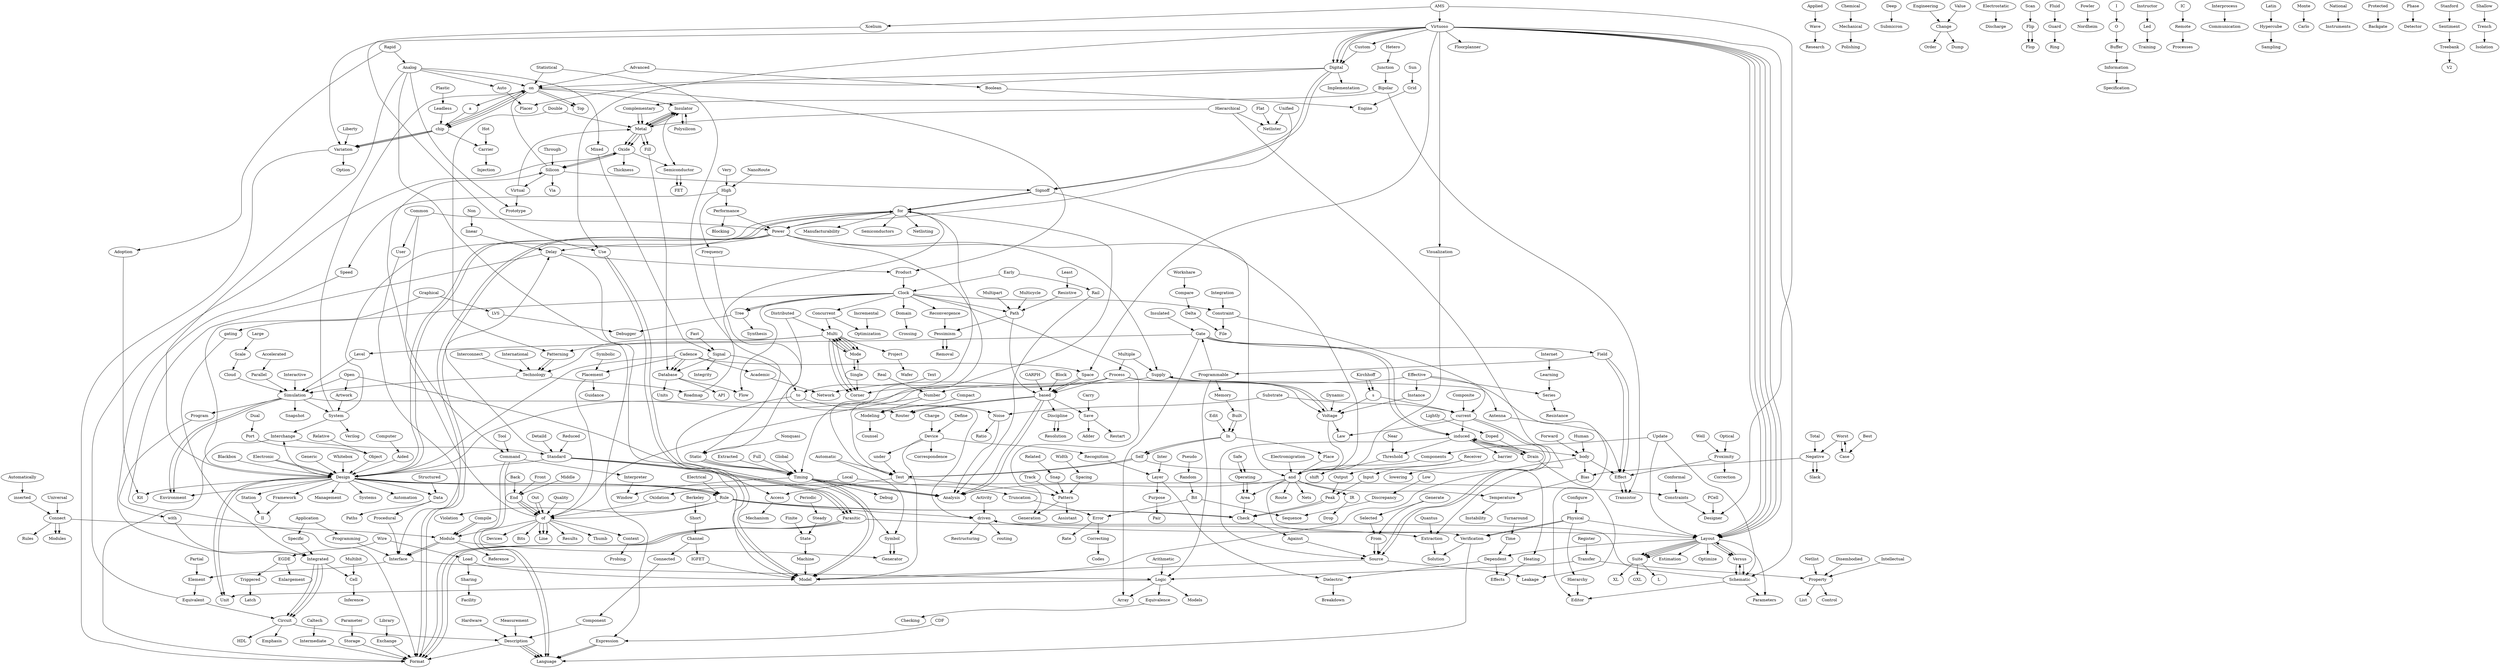 digraph test {
	ratio="fill";
	ANALOG [label="Analog"];
	AUTO [label="Auto"];
	PLACER [label="Placer"];
	ADVANCED [label="Advanced"];
	BOOLEAN [label="Boolean"];
	ENGINE [label="Engine"];
	ACTIVITY [label="Activity"];
	DRIVEN [label="driven"];
	RESTRUCTURING [label="Restructuring"];
	ON [label="on"];
	CHIP [label="chip"];
	VARIATION [label="Variation"];
	DESIGN [label="Design"];
	ENVIRONMENT [label="Environment"];
	EXPRESSION [label="Expression"];
	LANGUAGE [label="Language"];
	AUTOMATICALLY [label="Automatically"];
	INSERTED [label="inserted"];
	CONNECT [label="Connect"];
	MODULE [label="Module"];
	MIXED [label="Mixed"];
	SIGNAL [label="Signal"];
	AMS [label="AMS"];
	DESIGNER [label="Designer"];
	TOP [label="Top"];
	ACCELERATED [label="Accelerated"];
	PARALLEL [label="Parallel"];
	SIMULATION [label="Simulation"];
	AUTOMATIC [label="Automatic"];
	TEST [label="Test"];
	PATTERN [label="Pattern"];
	GENERATION [label="Generation"];
	VIRTUOSO [label="Virtuoso"];
	USE [label="Use"];
	MODEL [label="Model"];
	APPLIED [label="Applied"];
	WAVE [label="Wave"];
	RESEARCH [label="Research"];
	XCELIUM [label="Xcelium"];
	APPLICATION [label="Application"];
	PROGRAMMING [label="Programming"];
	INTERFACE [label="Interface"];
	ARITHMETIC [label="Arithmetic"];
	LOGIC [label="Logic"];
	UNIT [label="Unit"];
	SPECIFIC [label="Specific"];
	INTEGRATED [label="Integrated"];
	CIRCUIT [label="Circuit"];
	SYMBOL [label="Symbol"];
	GENERATOR [label="Generator"];
	BEST [label="Best"];
	CASE [label="Case"];
	WORST [label="Worst"];
	BLOCK [label="Block"];
	BASED [label="based"];
	DISCIPLINE [label="Discipline"];
	RESOLUTION [label="Resolution"];
	BLACKBOX [label="Blackbox"];
	BACK [label="Back"];
	END [label="End"];
	OF [label="of"];
	LINE [label="Line"];
	BIT [label="Bit"];
	ERROR [label="Error"];
	RATE [label="Rate"];
	BIPOLAR [label="Bipolar"];
	COMPLEMENTARY [label="Complementary"];
	METAL [label="Metal"];
	OXIDE [label="Oxide"];
	SILICON [label="Silicon"];
	BERKELEY [label="Berkeley"];
	SHORT [label="Short"];
	CHANNEL [label="Channel"];
	IGFET [label="IGFET"];
	BUILT [label="Built"];
	IN [label="In"];
	SELF [label="Self"];
	COMPUTER [label="Computer"];
	AIDED [label="Aided"];
	CADENCE [label="Cadence"];
	ACADEMIC [label="Academic"];
	NETWORK [label="Network"];
	CHECK [label="Check"];
	AGAINST [label="Against"];
	SOURCE [label="Source"];
	CONNECTED [label="Connected"];
	COMPONENT [label="Component"];
	CONFORMAL [label="Conformal"];
	CONSTRAINTS [label="Constraints"];
	CLOCK [label="Clock"];
	CONSTRAINT [label="Constraint"];
	FILE [label="File"];
	COMMON [label="Common"];
	COMMAND [label="Command"];
	CONCURRENT [label="Concurrent"];
	OPTIMIZATION [label="Optimization"];
	COMPOSITE [label="Composite"];
	CURRENT [label="current"];
	DOMAIN [label="Domain"];
	CROSSING [label="Crossing"];
	DESCRIPTION [label="Description"];
	FORMAT [label="Format"];
	CHARGE [label="Charge"];
	DEVICE [label="Device"];
	DATABASE [label="Database"];
	API [label="API"];
	SYSTEMS [label="Systems"];
	CALTECH [label="Caltech"];
	INTERMEDIATE [label="Intermediate"];
	CDF [label="CDF"];
	GATING [label="gating"];
	CELL [label="Cell"];
	INTERPRETER [label="Interpreter"];
	WINDOW [label="Window"];
	COMPILE [label="Compile"];
	MULTI [label="Multi"];
	MODE [label="Mode"];
	CORNER [label="Corner"];
	CHEMICAL [label="Chemical"];
	MECHANICAL [label="Mechanical"];
	POLISHING [label="Polishing"];
	POWER [label="Power"];
	PLACEMENT [label="Placement"];
	GUIDANCE [label="Guidance"];
	COMPACT [label="Compact"];
	MODELING [label="Modeling"];
	COUNSEL [label="Counsel"];
	CONFIGURE [label="Configure"];
	PHYSICAL [label="Physical"];
	HIERARCHY [label="Hierarchy"];
	PATH [label="Path"];
	PESSIMISM [label="Pessimism"];
	REMOVAL [label="Removal"];
	MODULES [label="Modules"];
	RULES [label="Rules"];
	RECONVERGENCE [label="Reconvergence"];
	CARRY [label="Carry"];
	SAVE [label="Save"];
	ADDER [label="Adder"];
	SPACE [label="Space"];
	ROUTER [label="Router"];
	TREE [label="Tree"];
	DEBUGGER [label="Debugger"];
	SYNTHESIS [label="Synthesis"];
	USER [label="User"];
	UNITS [label="Units"];
	DEFINE [label="Define"];
	CORRESPONDENCE [label="Correspondence"];
	FRAMEWORK [label="Framework"];
	II [label="II"];
	FOR [label="for"];
	MANUFACTURABILITY [label="Manufacturability"];
	DRAIN [label="Drain"];
	INDUCED [label="induced"];
	BARRIER [label="barrier"];
	LOWERING [label="lowering"];
	THRESHOLD [label="Threshold"];
	SHIFT [label="shift"];
	DISTRIBUTED [label="Distributed"];
	DOUBLE [label="Double"];
	INSULATOR [label="Insulator"];
	DIGITAL [label="Digital"];
	DUAL [label="Dual"];
	PORT [label="Port"];
	OBJECT [label="Object"];
	DISEMBODIED [label="Disembodied"];
	PROPERTY [label="Property"];
	LIST [label="List"];
	DATA [label="Data"];
	PROCEDURAL [label="Procedural"];
	PATTERNING [label="Patterning"];
	TECHNOLOGY [label="Technology"];
	RULE [label="Rule"];
	RECOGNITION [label="Recognition"];
	LAYER [label="Layer"];
	VIOLATION [label="Violation"];
	DETAILD [label="Detaild"];
	STANDARD [label="Standard"];
	PARASITIC [label="Parasitic"];
	DEEP [label="Deep"];
	SUBMICRON [label="Submicron"];
	STATIC [label="Static"];
	TIMING [label="Timing"];
	ANALYSIS [label="Analysis"];
	UNDER [label="under"];
	DYNAMIC [label="Dynamic"];
	VOLTAGE [label="Voltage"];
	SUPPLY [label="Supply"];
	CORRECTING [label="Correcting"];
	CODES [label="Codes"];
	EARLY [label="Early"];
	FLOW [label="Flow"];
	ENGINEERING [label="Engineering"];
	CHANGE [label="Change"];
	ORDER [label="Order"];
	EFFECTIVE [label="Effective"];
	ELECTRONIC [label="Electronic"];
	AUTOMATION [label="Automation"];
	INTERCHANGE [label="Interchange"];
	ELECTROMIGRATION [label="Electromigration"];
	EDIT [label="Edit"];
	PLACE [label="Place"];
	INSTANCE [label="Instance"];
	AND [label="and"];
	IR [label="IR"];
	DROP [label="Drop"];
	NUMBER [label="Number"];
	BITS [label="Bits"];
	EQUIVALENT [label="Equivalent"];
	THICKNESS [label="Thickness"];
	RAIL [label="Rail"];
	ELECTRICAL [label="Electrical"];
	ELECTROSTATIC [label="Electrostatic"];
	DISCHARGE [label="Discharge"];
	SERIES [label="Series"];
	RESISTANCE [label="Resistance"];
	EGDE [label="EGDE"];
	TRIGGERED [label="Triggered"];
	LATCH [label="Latch"];
	EXTRACTED [label="Extracted"];
	FIELD [label="Field"];
	EFFECT [label="Effect"];
	TRANSISTOR [label="Transistor"];
	FORWARD [label="Forward"];
	BODY [label="body"];
	BIAS [label="Bias"];
	FRONT [label="Front"];
	FLIP [label="Flip"];
	FLOP [label="Flop"];
	FLUID [label="Fluid"];
	GUARD [label="Guard"];
	RING [label="Ring"];
	FOWLER [label="Fowler"];
	NORDHEIM [label="Nordheim"];
	FLAT [label="Flat"];
	NETLISTER [label="Netlister"];
	PROGRAMMABLE [label="Programmable"];
	GATE [label="Gate"];
	ARRAY [label="Array"];
	FAST [label="Fast"];
	FINITE [label="Finite"];
	STATE [label="State"];
	MACHINE [label="Machine"];
	FULL [label="Full"];
	GARPH [label="GARPH"];
	GENERIC [label="Generic"];
	MANAGEMENT [label="Management"];
	GRAPHICAL [label="Graphical"];
	STATION [label="Station"];
	GENERATE [label="Generate"];
	FROM [label="From"];
	LEAKAGE [label="Leakage"];
	LVS [label="LVS"];
	LEVEL [label="Level"];
	SELECTED [label="Selected"];
	GLOBAL [label="Global"];
	DEBUG [label="Debug"];
	HETERO [label="Hetero"];
	JUNCTION [label="Junction"];
	HUMAN [label="Human"];
	HOT [label="Hot"];
	CARRIER [label="Carrier"];
	INJECTION [label="Injection"];
	HARDWARE [label="Hardware"];
	EDITOR [label="Editor"];
	HIERARCHICAL [label="Hierarchical"];
	FILL [label="Fill"];
	HIGH [label="High"];
	PERFORMANCE [label="Performance"];
	BLOCKING [label="Blocking"];
	EXTRACTION [label="Extraction"];
	I [label="I"];
	O [label="O"];
	BUFFER [label="Buffer"];
	INFORMATION [label="Information"];
	SPECIFICATION [label="Specification"];
	INTERNET [label="Internet"];
	LEARNING [label="Learning"];
	INSTRUCTOR [label="Instructor"];
	LED [label="Led"];
	TRAINING [label="Training"];
	INTEGRATION [label="Integration"];
	INTERCONNECT [label="Interconnect"];
	IC [label="IC"];
	REMOTE [label="Remote"];
	PROCESSES [label="Processes"];
	INTERNATIONAL [label="International"];
	ROADMAP [label="Roadmap"];
	SEMICONDUCTORS [label="Semiconductors"];
	ELEMENT [label="Element"];
	INSULATED [label="Insulated"];
	INTER [label="Inter"];
	DIELECTRIC [label="Dielectric"];
	MODELS [label="Models"];
	INTERPROCESS [label="Interprocess"];
	COMMUNICATION [label="Communication"];
	INCREMENTAL [label="Incremental"];
	INTERACTIVE [label="Interactive"];
	INTELLECTUAL [label="Intellectual"];
	KIRCHHOFF [label="Kirchhoff"];
	S [label="s"];
	LAW [label="Law"];
	LIGHTLY [label="Lightly"];
	DOPED [label="Doped"];
	LAYOUT [label="Layout"];
	DEPENDENT [label="Dependent"];
	EFFECTS [label="Effects"];
	LOW [label="Low"];
	DISCREPANCY [label="Discrepancy"];
	SEQUENCE [label="Sequence"];
	EQUIVALENCE [label="Equivalence"];
	CHECKING [label="Checking"];
	LIBRARY [label="Library"];
	EXCHANGE [label="Exchange"];
	LATIN [label="Latin"];
	HYPERCUBE [label="Hypercube"];
	SAMPLING [label="Sampling"];
	LOCAL [label="Local"];
	OXIDATION [label="Oxidation"];
	PURPOSE [label="Purpose"];
	PAIR [label="Pair"];
	LEAST [label="Least"];
	RESISTIVE [label="Resistive"];
	LARGE [label="Large"];
	SCALE [label="Scale"];
	CLOUD [label="Cloud"];
	LOAD [label="Load"];
	SHARING [label="Sharing"];
	FACILITY [label="Facility"];
	TRUNCATION [label="Truncation"];
	LIBERTY [label="Liberty"];
	VERSUS [label="Versus"];
	SCHEMATIC [label="Schematic"];
	MULTIBIT [label="Multibit"];
	INFERENCE [label="Inference"];
	MONTE [label="Monte"];
	CARLO [label="Carlo"];
	MULTICYCLE [label="Multicycle"];
	SEMICONDUCTOR [label="Semiconductor"];
	FET [label="FET"];
	MEASUREMENT [label="Measurement"];
	MIDDLE [label="Middle"];
	MULTIPLE [label="Multiple"];
	PROCESS [label="Process"];
	MULTIPART [label="Multipart"];
	PROJECT [label="Project"];
	WAFER [label="Wafer"];
	NANOROUTE [label="NanoRoute"];
	FREQUENCY [label="Frequency"];
	NATIONAL [label="National"];
	INSTRUMENTS [label="Instruments"];
	NEGATIVE [label="Negative"];
	TEMPERATURE [label="Temperature"];
	INSTABILITY [label="Instability"];
	NETLIST [label="Netlist"];
	NON [label="Non"];
	LINEAR [label="linear"];
	DELAY [label="Delay"];
	NONQUASI [label="Nonquasi"];
	NEAR [label="Near"];
	OPEN [label="Open"];
	ACCESS [label="Access"];
	ARTWORK [label="Artwork"];
	SYSTEM [label="System"];
	OUT [label="Out"];
	REFERENCE [label="Reference"];
	CONTEXT [label="Context"];
	PROBING [label="Probing"];
	OPTICAL [label="Optical"];
	PROXIMITY [label="Proximity"];
	CORRECTION [label="Correction"];
	PRODUCT [label="Product"];
	NETLISTING [label="Netlisting"];
	ANTENNA [label="Antenna"];
	PROTECTED [label="Protected"];
	BACKGATE [label="Backgate"];
	KIT [label="Kit"];
	POLYSILICON [label="Polysilicon"];
	ESTIMATION [label="Estimation"];
	AREA [label="Area"];
	ROUTE [label="Route"];
	PSEUDO [label="Pseudo"];
	RANDOM [label="Random"];
	RESTART [label="Restart"];
	PCELL [label="PCell"];
	PHASE [label="Phase"];
	DETECTOR [label="Detector"];
	PARTIAL [label="Partial"];
	PLASTIC [label="Plastic"];
	LEADLESS [label="Leadless"];
	PARAMETER [label="Parameter"];
	STORAGE [label="Storage"];
	PERIODIC [label="Periodic"];
	STEADY [label="Steady"];
	MEMORY [label="Memory"];
	MECHANISM [label="Mechanism"];
	VERIFICATION [label="Verification"];
	SOLUTION [label="Solution"];
	QUALITY [label="Quality"];
	RESULTS [label="Results"];
	QUANTUS [label="Quantus"];
	RAPID [label="Rapid"];
	ADOPTION [label="Adoption"];
	PROTOTYPE [label="Prototype"];
	RECEIVER [label="Receiver"];
	INPUT [label="Input"];
	PEAK [label="Peak"];
	REAL [label="Real"];
	RELATIVE [label="Relative"];
	OUTPUT [label="Output"];
	RELATED [label="Related"];
	SNAP [label="Snap"];
	REDUCED [label="Reduced"];
	REGISTER [label="Register"];
	TRANSFER [label="Transfer"];
	THUMB [label="Thumb"];
	SUBSTRATE [label="Substrate"];
	STRUCTURED [label="Structured"];
	PATHS [label="Paths"];
	ROUTING [label="routing"];
	SCAN [label="Scan"];
	SUN [label="Sun"];
	GRID [label="Grid"];
	HEATING [label="Heating"];
	INTEGRITY [label="Integrity"];
	SINGLE [label="Single"];
	NOISE [label="Noise"];
	TO [label="to"];
	RATIO [label="Ratio"];
	SAFE [label="Safe"];
	OPERATING [label="Operating"];
	A [label="a"];
	STATISTICAL [label="Statistical"];
	SYMBOLIC [label="Symbolic"];
	DEVICES [label="Devices"];
	PROGRAM [label="Program"];
	WITH [label="with"];
	EMPHASIS [label="Emphasis"];
	SNAPSHOT [label="Snapshot"];
	STANFORD [label="Stanford"];
	SENTIMENT [label="Sentiment"];
	TREEBANK [label="Treebank"];
	V2 [label="V2"];
	SIGNOFF [label="Signoff"];
	SHALLOW [label="Shallow"];
	TRENCH [label="Trench"];
	ISOLATION [label="Isolation"];
	VERILOG [label="Verilog"];
	VIRTUAL [label="Virtual"];
	TURNAROUND [label="Turnaround"];
	TIME [label="Time"];
	TOOL [label="Tool"];
	BREAKDOWN [label="Breakdown"];
	TOTAL [label="Total"];
	SLACK [label="Slack"];
	TRACK [label="Track"];
	ASSISTANT [label="Assistant"];
	CONTROL [label="Control"];
	TEXT [label="Text"];
	THROUGH [label="Through"];
	VIA [label="Via"];
	UNIVERSAL [label="Universal"];
	UPDATE [label="Update"];
	COMPONENTS [label="Components"];
	NETS [label="Nets"];
	PARAMETERS [label="Parameters"];
	UNIFIED [label="Unified"];
	VALUE [label="Value"];
	DUMP [label="Dump"];
	CUSTOM [label="Custom"];
	IMPLEMENTATION [label="Implementation"];
	FLOORPLANNER [label="Floorplanner"];
	VERY [label="Very"];
	SPEED [label="Speed"];
	HDL [label="HDL"];
	VISUALIZATION [label="Visualization"];
	OPTIMIZE [label="Optimize"];
	SUITE [label="Suite"];
	GXL [label="GXL"];
	L [label="L"];
	XL [label="XL"];
	OPTION [label="Option"];
	WORKSHARE [label="Workshare"];
	COMPARE [label="Compare"];
	DELTA [label="Delta"];
	WHITEBOX [label="Whitebox"];
	WIRE [label="Wire"];
	ENLARGEMENT [label="Enlargement"];
	WELL [label="Well"];
	WIDTH [label="Width"];
	SPACING [label="Spacing"];
	A -> CHIP;
	ACADEMIC -> NETWORK;
	ACCELERATED -> PARALLEL;
	ACCESS -> MECHANISM;
	ACTIVITY -> DRIVEN;
	ADOPTION -> KIT;
	ADVANCED -> BOOLEAN;
	ADVANCED -> ON;
	AGAINST -> SOURCE;
	AIDED -> DESIGN;
	AMS -> DESIGNER;
	AMS -> VIRTUOSO;
	AMS -> XCELIUM;
	ANALOG -> AUTO;
	ANALOG -> DESIGN;
	ANALOG -> EXPRESSION;
	ANALOG -> MIXED;
	ANALOG -> ON;
	ANALOG -> PROTOTYPE;
	AND -> ANALYSIS;
	AND -> AREA;
	AND -> IR;
	AND -> NETS;
	AND -> ROUTE;
	AND -> TEMPERATURE;
	AND -> VERIFICATION;
	ANTENNA -> EFFECT;
	APPLICATION -> PROGRAMMING;
	APPLICATION -> SPECIFIC;
	APPLIED -> WAVE;
	AREA -> CHECK;
	ARITHMETIC -> LOGIC;
	ARTWORK -> SYSTEM;
	AUTO -> PLACER;
	AUTOMATIC -> SYMBOL;
	AUTOMATIC -> TEST;
	AUTOMATICALLY -> INSERTED;
	BACK -> END;
	BARRIER -> LOWERING;
	BASED -> ANALYSIS;
	BASED -> ANALYSIS;
	BASED -> DISCIPLINE;
	BASED -> ROUTER;
	BASED -> ROUTER;
	BASED -> SAVE;
	BERKELEY -> SHORT;
	BEST -> CASE;
	BIAS -> TEMPERATURE;
	BIPOLAR -> COMPLEMENTARY;
	BIPOLAR -> TRANSISTOR;
	BIT -> ERROR;
	BIT -> SEQUENCE;
	BLACKBOX -> DESIGN;
	BLOCK -> BASED;
	BODY -> BIAS;
	BODY -> EFFECT;
	BODY -> MODEL;
	BOOLEAN -> ENGINE;
	BUFFER -> INFORMATION;
	BUILT -> IN;
	BUILT -> IN;
	CADENCE -> ACADEMIC;
	CADENCE -> DATABASE;
	CADENCE -> DATABASE;
	CADENCE -> DESIGN;
	CADENCE -> PLACEMENT;
	CADENCE -> SPACE;
	CALTECH -> INTERMEDIATE;
	CARRIER -> INJECTION;
	CARRY -> SAVE;
	CASE -> WORST;
	CDF -> EXPRESSION;
	CELL -> INFERENCE;
	CHANGE -> DUMP;
	CHANGE -> ORDER;
	CHANNEL -> CONNECTED;
	CHANNEL -> IGFET;
	CHARGE -> DEVICE;
	CHECK -> AGAINST;
	CHEMICAL -> MECHANICAL;
	CHIP -> CARRIER;
	CHIP -> VARIATION;
	CHIP -> VARIATION;
	CHIP -> VARIATION;
	CIRCUIT -> DESCRIPTION;
	CIRCUIT -> EMPHASIS;
	CIRCUIT -> HDL;
	CLOCK -> CONCURRENT;
	CLOCK -> CONSTRAINT;
	CLOCK -> DOMAIN;
	CLOCK -> FLOW;
	CLOCK -> GATING;
	CLOCK -> GENERATION;
	CLOCK -> PATH;
	CLOCK -> RECONVERGENCE;
	CLOCK -> TREE;
	CLOCK -> TREE;
	CLOUD -> SIMULATION;
	COMMAND -> INTERPRETER;
	COMMAND -> LANGUAGE;
	COMMAND -> LANGUAGE;
	COMMON -> COMMAND;
	COMMON -> POWER;
	COMMON -> USER;
	COMPACT -> MODELING;
	COMPARE -> DELTA;
	COMPILE -> MODULE;
	COMPILE -> MODULE;
	COMPLEMENTARY -> METAL;
	COMPLEMENTARY -> METAL;
	COMPONENT -> DESCRIPTION;
	COMPONENTS -> AND;
	COMPOSITE -> CURRENT;
	COMPUTER -> AIDED;
	CONCURRENT -> MULTI;
	CONCURRENT -> OPTIMIZATION;
	CONFIGURE -> PHYSICAL;
	CONFORMAL -> CONSTRAINTS;
	CONNECT -> MODULE;
	CONNECT -> MODULES;
	CONNECT -> MODULES;
	CONNECT -> RULES;
	CONNECTED -> COMPONENT;
	CONSTRAINT -> EDITOR;
	CONSTRAINT -> FILE;
	CONSTRAINTS -> DESIGNER;
	CONTEXT -> PROBING;
	CORRECTING -> CODES;
	CURRENT -> INDUCED;
	CURRENT -> LAW;
	CURRENT -> SOURCE;
	CURRENT -> SOURCE;
	CUSTOM -> DIGITAL;
	DATA -> PATHS;
	DATA -> PROCEDURAL;
	DATABASE -> API;
	DATABASE -> FLOW;
	DATABASE -> UNITS;
	DEEP -> SUBMICRON;
	DEFINE -> DEVICE;
	DELAY -> FORMAT;
	DELAY -> MODEL;
	DELAY -> PRODUCT;
	DELTA -> FILE;
	DEPENDENT -> DIELECTRIC;
	DEPENDENT -> EFFECTS;
	DESCRIPTION -> FORMAT;
	DESCRIPTION -> LANGUAGE;
	DESCRIPTION -> LANGUAGE;
	DESCRIPTION -> LANGUAGE;
	DESIGN -> AUTOMATION;
	DESIGN -> CONSTRAINTS;
	DESIGN -> DATA;
	DESIGN -> ENVIRONMENT;
	DESIGN -> FOR;
	DESIGN -> FOR;
	DESIGN -> FRAMEWORK;
	DESIGN -> INTERCHANGE;
	DESIGN -> KIT;
	DESIGN -> MANAGEMENT;
	DESIGN -> RULE;
	DESIGN -> RULE;
	DESIGN -> RULE;
	DESIGN -> STATION;
	DESIGN -> SYSTEMS;
	DESIGN -> UNIT;
	DESIGN -> UNIT;
	DETAILD -> STANDARD;
	DEVICE -> CORRESPONDENCE;
	DEVICE -> MODEL;
	DEVICE -> RECOGNITION;
	DEVICE -> UNDER;
	DIELECTRIC -> BREAKDOWN;
	DIGITAL -> IMPLEMENTATION;
	DIGITAL -> ON;
	DIGITAL -> PLACER;
	DIGITAL -> SIGNOFF;
	DIGITAL -> SIGNOFF;
	DISCIPLINE -> RESOLUTION;
	DISCIPLINE -> RESOLUTION;
	DISCREPANCY -> SEQUENCE;
	DISEMBODIED -> PROPERTY;
	DISTRIBUTED -> MULTI;
	DISTRIBUTED -> STATIC;
	DOMAIN -> CROSSING;
	DOPED -> DRAIN;
	DOUBLE -> METAL;
	DOUBLE -> PATTERNING;
	DRAIN -> INDUCED;
	DRAIN -> INDUCED;
	DRAIN -> LEAKAGE;
	DRIVEN -> LAYOUT;
	DRIVEN -> RESTRUCTURING;
	DRIVEN -> ROUTING;
	DUAL -> PORT;
	DYNAMIC -> VOLTAGE;
	EARLY -> CLOCK;
	EARLY -> RAIL;
	EDIT -> IN;
	EFFECT -> TRANSISTOR;
	EFFECT -> TRANSISTOR;
	EFFECTIVE -> CURRENT;
	EFFECTIVE -> INSTANCE;
	EFFECTIVE -> NUMBER;
	EFFECTIVE -> SERIES;
	EGDE -> ENLARGEMENT;
	EGDE -> TRIGGERED;
	ELECTRICAL -> RULE;
	ELECTROMIGRATION -> AND;
	ELECTRONIC -> DESIGN;
	ELECTRONIC -> DESIGN;
	ELECTROSTATIC -> DISCHARGE;
	ELEMENT -> EQUIVALENT;
	END -> OF;
	END -> OF;
	END -> OF;
	ENGINEERING -> CHANGE;
	EQUIVALENCE -> CHECKING;
	EQUIVALENT -> CIRCUIT;
	EQUIVALENT -> OXIDE;
	ERROR -> CORRECTING;
	ERROR -> RATE;
	EXCHANGE -> FORMAT;
	EXPRESSION -> LANGUAGE;
	EXPRESSION -> LANGUAGE;
	EXTRACTED -> TIMING;
	EXTRACTION -> SOLUTION;
	FAST -> SIGNAL;
	FIELD -> EFFECT;
	FIELD -> EFFECT;
	FIELD -> PROGRAMMABLE;
	FILL -> DATABASE;
	FINITE -> STATE;
	FLAT -> NETLISTER;
	FLIP -> FLOP;
	FLIP -> FLOP;
	FLUID -> GUARD;
	FOR -> MANUFACTURABILITY;
	FOR -> NETLISTING;
	FOR -> POWER;
	FOR -> SEMICONDUCTORS;
	FOR -> TEST;
	FOR -> TIMING;
	FORWARD -> BODY;
	FOWLER -> NORDHEIM;
	FRAMEWORK -> II;
	FREQUENCY -> ROUTER;
	FROM -> SOURCE;
	FROM -> SOURCE;
	FRONT -> END;
	FULL -> TIMING;
	GARPH -> BASED;
	GATE -> ARRAY;
	GATE -> FIELD;
	GATE -> INDUCED;
	GATE -> INDUCED;
	GATE -> LEVEL;
	GATING -> INTEGRATED;
	GENERATE -> FROM;
	GENERATE -> SELECTED;
	GENERIC -> DESIGN;
	GLOBAL -> TIMING;
	GRAPHICAL -> DESIGN;
	GRAPHICAL -> LVS;
	GRID -> ENGINE;
	GUARD -> RING;
	HARDWARE -> DESCRIPTION;
	HEATING -> EFFECTS;
	HETERO -> JUNCTION;
	HIERARCHICAL -> EXTRACTION;
	HIERARCHICAL -> METAL;
	HIERARCHICAL -> NETLISTER;
	HIERARCHY -> EDITOR;
	HIGH -> FREQUENCY;
	HIGH -> PERFORMANCE;
	HIGH -> SPEED;
	HOT -> CARRIER;
	HUMAN -> BODY;
	HYPERCUBE -> SAMPLING;
	I -> O;
	IC -> REMOTE;
	IGFET -> MODEL;
	IN -> PLACE;
	IN -> SELF;
	IN -> SELF;
	INCREMENTAL -> OPTIMIZATION;
	INDUCED -> BARRIER;
	INDUCED -> BODY;
	INDUCED -> DRAIN;
	INDUCED -> SOURCE;
	INDUCED -> THRESHOLD;
	INFORMATION -> SPECIFICATION;
	INPUT -> PEAK;
	INSERTED -> CONNECT;
	INSTANCE -> VOLTAGE;
	INSTRUCTOR -> LED;
	INSULATED -> GATE;
	INSULATOR -> METAL;
	INSULATOR -> METAL;
	INSULATOR -> POLYSILICON;
	INSULATOR -> SEMICONDUCTOR;
	INTEGRATED -> CELL;
	INTEGRATED -> CIRCUIT;
	INTEGRATED -> CIRCUIT;
	INTEGRATED -> CIRCUIT;
	INTEGRATION -> CONSTRAINT;
	INTELLECTUAL -> PROPERTY;
	INTER -> LAYER;
	INTERACTIVE -> SIMULATION;
	INTERCHANGE -> FORMAT;
	INTERCHANGE -> STANDARD;
	INTERCONNECT -> TECHNOLOGY;
	INTERFACE -> ELEMENT;
	INTERFACE -> LOGIC;
	INTERMEDIATE -> FORMAT;
	INTERNATIONAL -> TECHNOLOGY;
	INTERNET -> LEARNING;
	INTERPRETER -> WINDOW;
	INTERPROCESS -> COMMUNICATION;
	IR -> DROP;
	JUNCTION -> BIPOLAR;
	KIRCHHOFF -> S;
	KIRCHHOFF -> S;
	LARGE -> SCALE;
	LATIN -> HYPERCUBE;
	LAYER -> DIELECTRIC;
	LAYER -> PURPOSE;
	LAYOUT -> DEPENDENT;
	LAYOUT -> ESTIMATION;
	LAYOUT -> OPTIMIZE;
	LAYOUT -> PARAMETERS;
	LAYOUT -> SUITE;
	LAYOUT -> SUITE;
	LAYOUT -> SUITE;
	LAYOUT -> SUITE;
	LAYOUT -> VERSUS;
	LAYOUT -> VERSUS;
	LEADLESS -> CHIP;
	LEARNING -> SERIES;
	LEAST -> RESISTIVE;
	LED -> TRAINING;
	LEVEL -> SIMULATION;
	LIBERTY -> VARIATION;
	LIBRARY -> EXCHANGE;
	LIGHTLY -> DOPED;
	LINEAR -> DELAY;
	LOAD -> MODEL;
	LOAD -> SHARING;
	LOCAL -> OXIDATION;
	LOCAL -> TRUNCATION;
	LOGIC -> ARRAY;
	LOGIC -> EQUIVALENCE;
	LOGIC -> MODELS;
	LOGIC -> UNIT;
	LOW -> DISCREPANCY;
	LVS -> DEBUGGER;
	MACHINE -> MODEL;
	MEASUREMENT -> DESCRIPTION;
	MECHANICAL -> POLISHING;
	MEMORY -> BUILT;
	METAL -> FILL;
	METAL -> FILL;
	METAL -> INSULATOR;
	METAL -> INSULATOR;
	METAL -> INSULATOR;
	METAL -> OXIDE;
	METAL -> OXIDE;
	METAL -> OXIDE;
	MIDDLE -> END;
	MIXED -> SIGNAL;
	MODE -> MULTI;
	MODE -> MULTI;
	MODE -> MULTI;
	MODE -> SINGLE;
	MODELING -> COUNSEL;
	MODULE -> GENERATOR;
	MODULE -> INTERFACE;
	MODULE -> INTERFACE;
	MODULE -> REFERENCE;
	MONTE -> CARLO;
	MULTI -> CORNER;
	MULTI -> CORNER;
	MULTI -> CORNER;
	MULTI -> MODE;
	MULTI -> MODE;
	MULTI -> MODE;
	MULTI -> PATTERNING;
	MULTI -> PROJECT;
	MULTI -> TECHNOLOGY;
	MULTIBIT -> CELL;
	MULTICYCLE -> PATH;
	MULTIPART -> PATH;
	MULTIPLE -> PROCESS;
	MULTIPLE -> SUPPLY;
	NANOROUTE -> HIGH;
	NATIONAL -> INSTRUMENTS;
	NEAR -> THRESHOLD;
	NEGATIVE -> BIAS;
	NEGATIVE -> SLACK;
	NEGATIVE -> SLACK;
	NETLIST -> PROPERTY;
	NOISE -> ANALYSIS;
	NOISE -> RATIO;
	NON -> LINEAR;
	NONQUASI -> STATIC;
	NUMBER -> MODELING;
	NUMBER -> OF;
	O -> BUFFER;
	OBJECT -> DESIGN;
	OF -> BITS;
	OF -> CONTEXT;
	OF -> DEVICES;
	OF -> LINE;
	OF -> LINE;
	OF -> LINE;
	OF -> MODULE;
	OF -> RESULTS;
	OF -> SILICON;
	OF -> THUMB;
	ON -> A;
	ON -> CHIP;
	ON -> CHIP;
	ON -> CHIP;
	ON -> INSULATOR;
	ON -> PRODUCT;
	ON -> TOP;
	ON -> TOP;
	OPEN -> ACCESS;
	OPEN -> ARTWORK;
	OPEN -> SIMULATION;
	OPERATING -> AREA;
	OPERATING -> AREA;
	OPTICAL -> PROXIMITY;
	OUT -> OF;
	OUT -> OF;
	OUTPUT -> PEAK;
	OXIDATION -> OF;
	OXIDE -> SEMICONDUCTOR;
	OXIDE -> SILICON;
	OXIDE -> SILICON;
	OXIDE -> THICKNESS;
	PARALLEL -> SIMULATION;
	PARAMETER -> STORAGE;
	PARASITIC -> EXTRACTION;
	PARASITIC -> FORMAT;
	PARASITIC -> FORMAT;
	PARASITIC -> FORMAT;
	PARTIAL -> ELEMENT;
	PATH -> BASED;
	PATH -> PESSIMISM;
	PATTERN -> ASSISTANT;
	PATTERN -> GENERATION;
	PATTERNING -> TECHNOLOGY;
	PATTERNING -> TECHNOLOGY;
	PCELL -> DESIGNER;
	PEAK -> CHECK;
	PEAK -> CHECK;
	PERFORMANCE -> BLOCKING;
	PERFORMANCE -> POWER;
	PERIODIC -> STEADY;
	PESSIMISM -> REMOVAL;
	PESSIMISM -> REMOVAL;
	PHASE -> DETECTOR;
	PHYSICAL -> HIERARCHY;
	PHYSICAL -> LAYOUT;
	PHYSICAL -> VERIFICATION;
	PHYSICAL -> VERIFICATION;
	PLACE -> AND;
	PLACEMENT -> GUIDANCE;
	PLACEMENT -> OF;
	PLASTIC -> LEADLESS;
	POLYSILICON -> INSULATOR;
	PORT -> OBJECT;
	POWER -> AND;
	POWER -> DELAY;
	POWER -> FORMAT;
	POWER -> FORMAT;
	POWER -> SUPPLY;
	POWER -> TEST;
	PROCEDURAL -> INTERFACE;
	PROCESS -> ANTENNA;
	PROCESS -> BASED;
	PROCESS -> CORNER;
	PROCESS -> DESIGN;
	PROCESS -> VOLTAGE;
	PRODUCT -> CLOCK;
	PROGRAM -> WITH;
	PROGRAMMABLE -> GATE;
	PROGRAMMABLE -> LOGIC;
	PROGRAMMABLE -> MEMORY;
	PROGRAMMING -> INTERFACE;
	PROJECT -> WAFER;
	PROPERTY -> CONTROL;
	PROPERTY -> LIST;
	PROTECTED -> BACKGATE;
	PROXIMITY -> CORRECTION;
	PROXIMITY -> EFFECT;
	PSEUDO -> RANDOM;
	PURPOSE -> PAIR;
	QUALITY -> OF;
	QUANTUS -> EXTRACTION;
	RAIL -> ANALYSIS;
	RANDOM -> BIT;
	RAPID -> ADOPTION;
	RAPID -> ANALOG;
	REAL -> NUMBER;
	RECEIVER -> INPUT;
	RECEIVER -> OUTPUT;
	RECOGNITION -> LAYER;
	RECONVERGENCE -> PESSIMISM;
	REDUCED -> STANDARD;
	REGISTER -> TRANSFER;
	RELATED -> SNAP;
	RELATIVE -> OBJECT;
	REMOTE -> PROCESSES;
	RESISTIVE -> PATH;
	ROADMAP -> FOR;
	RULE -> CHECK;
	RULE -> CHECK;
	RULE -> DRIVEN;
	RULE -> OF;
	RULE -> VIOLATION;
	S -> CURRENT;
	S -> VOLTAGE;
	SAFE -> OPERATING;
	SAFE -> OPERATING;
	SAVE -> ADDER;
	SAVE -> RESTART;
	SCALE -> CLOUD;
	SCAN -> FLIP;
	SCHEMATIC -> DRIVEN;
	SCHEMATIC -> EDITOR;
	SCHEMATIC -> PARAMETERS;
	SCHEMATIC -> VERSUS;
	SELECTED -> FROM;
	SELF -> HEATING;
	SELF -> TEST;
	SELF -> TEST;
	SEMICONDUCTOR -> FET;
	SEMICONDUCTOR -> FET;
	SENTIMENT -> TREEBANK;
	SERIES -> RESISTANCE;
	SHALLOW -> TRENCH;
	SHARING -> FACILITY;
	SHORT -> CHANNEL;
	SIGNAL -> DATABASE;
	SIGNAL -> INTEGRITY;
	SIGNAL -> TO;
	SIGNOFF -> AND;
	SIGNOFF -> FOR;
	SIGNOFF -> FOR;
	SILICON -> ON;
	SILICON -> SIGNOFF;
	SILICON -> VIA;
	SILICON -> VIRTUAL;
	SIMULATION -> DRIVEN;
	SIMULATION -> ENVIRONMENT;
	SIMULATION -> ENVIRONMENT;
	SIMULATION -> PROGRAM;
	SIMULATION -> SNAPSHOT;
	SIMULATION -> SYSTEM;
	SINGLE -> CORNER;
	SINGLE -> MODE;
	SNAP -> PATTERN;
	SOURCE -> LEAKAGE;
	SOURCE -> MODEL;
	SPACE -> BASED;
	SPACE -> BASED;
	SPACING -> PATTERN;
	SPECIFIC -> INTEGRATED;
	SPEED -> INTEGRATED;
	STANDARD -> DELAY;
	STANDARD -> DESIGN;
	STANDARD -> PARASITIC;
	STANDARD -> PARASITIC;
	STANDARD -> PARASITIC;
	STANFORD -> SENTIMENT;
	STATE -> MACHINE;
	STATIC -> TIMING;
	STATIC -> TIMING;
	STATIC -> TIMING;
	STATION -> II;
	STATISTICAL -> ON;
	STATISTICAL -> STATIC;
	STEADY -> STATE;
	STORAGE -> FORMAT;
	STRUCTURED -> DATA;
	SUBSTRATE -> CURRENT;
	SUBSTRATE -> NOISE;
	SUITE -> GXL;
	SUITE -> L;
	SUITE -> XL;
	SUN -> GRID;
	SUPPLY -> NETWORK;
	SUPPLY -> VOLTAGE;
	SYMBOL -> GENERATOR;
	SYMBOL -> GENERATOR;
	SYMBOLIC -> PLACEMENT;
	SYSTEM -> FOR;
	SYSTEM -> INTERCHANGE;
	SYSTEM -> ON;
	SYSTEM -> VERILOG;
	TECHNOLOGY -> ROADMAP;
	TECHNOLOGY -> SIMULATION;
	TEMPERATURE -> INSTABILITY;
	TEST -> ACCESS;
	TEST -> PATTERN;
	TEXT -> TO;
	THRESHOLD -> SHIFT;
	THROUGH -> SILICON;
	TIME -> DEPENDENT;
	TIMING -> ANALYSIS;
	TIMING -> ANALYSIS;
	TIMING -> ANALYSIS;
	TIMING -> DEBUG;
	TIMING -> MODEL;
	TIMING -> MODEL;
	TIMING -> WINDOW;
	TO -> NOISE;
	TO -> SYMBOL;
	TOOL -> COMMAND;
	TOTAL -> NEGATIVE;
	TRACK -> PATTERN;
	TRANSFER -> LOGIC;
	TRANSFER -> PROPERTY;
	TREE -> DEBUGGER;
	TREE -> SYNTHESIS;
	TREEBANK -> V2;
	TRENCH -> ISOLATION;
	TRIGGERED -> LATCH;
	TRUNCATION -> ERROR;
	TURNAROUND -> TIME;
	UNDER -> TEST;
	UNIFIED -> NETLISTER;
	UNIFIED -> POWER;
	UNIVERSAL -> CONNECT;
	UPDATE -> COMPONENTS;
	UPDATE -> LAYOUT;
	UPDATE -> SCHEMATIC;
	USE -> MODEL;
	USE -> MODEL;
	USER -> INTERFACE;
	VALUE -> CHANGE;
	VARIATION -> FORMAT;
	VARIATION -> OPTION;
	VERIFICATION -> LANGUAGE;
	VERIFICATION -> SOLUTION;
	VERSUS -> LAYOUT;
	VERSUS -> SCHEMATIC;
	VERSUS -> SCHEMATIC;
	VERY -> HIGH;
	VIRTUAL -> METAL;
	VIRTUAL -> PROTOTYPE;
	VIRTUOSO -> CUSTOM;
	VIRTUOSO -> DIGITAL;
	VIRTUOSO -> DIGITAL;
	VIRTUOSO -> DIGITAL;
	VIRTUOSO -> FLOORPLANNER;
	VIRTUOSO -> LAYOUT;
	VIRTUOSO -> LAYOUT;
	VIRTUOSO -> LAYOUT;
	VIRTUOSO -> LAYOUT;
	VIRTUOSO -> LAYOUT;
	VIRTUOSO -> SCHEMATIC;
	VIRTUOSO -> SPACE;
	VIRTUOSO -> USE;
	VIRTUOSO -> VARIATION;
	VIRTUOSO -> VISUALIZATION;
	VISUALIZATION -> AND;
	VOLTAGE -> AND;
	VOLTAGE -> LAW;
	VOLTAGE -> SUPPLY;
	WAVE -> RESEARCH;
	WELL -> PROXIMITY;
	WHITEBOX -> DESIGN;
	WIDTH -> SPACING;
	WIRE -> EGDE;
	WIRE -> LOAD;
	WITH -> INTEGRATED;
	WORKSHARE -> COMPARE;
	WORST -> CASE;
	WORST -> NEGATIVE;
	XCELIUM -> USE;
}
